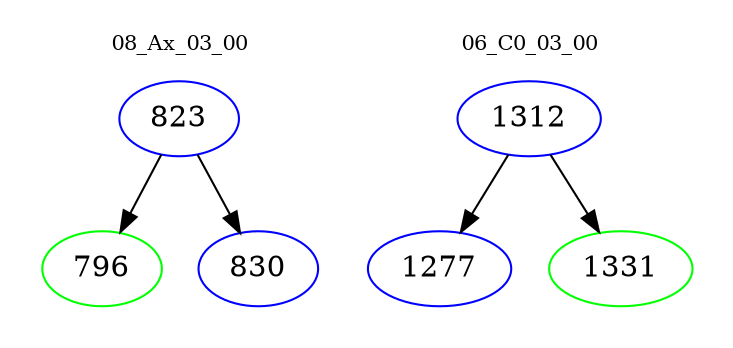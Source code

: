 digraph{
subgraph cluster_0 {
color = white
label = "08_Ax_03_00";
fontsize=10;
T0_823 [label="823", color="blue"]
T0_823 -> T0_796 [color="black"]
T0_796 [label="796", color="green"]
T0_823 -> T0_830 [color="black"]
T0_830 [label="830", color="blue"]
}
subgraph cluster_1 {
color = white
label = "06_C0_03_00";
fontsize=10;
T1_1312 [label="1312", color="blue"]
T1_1312 -> T1_1277 [color="black"]
T1_1277 [label="1277", color="blue"]
T1_1312 -> T1_1331 [color="black"]
T1_1331 [label="1331", color="green"]
}
}
